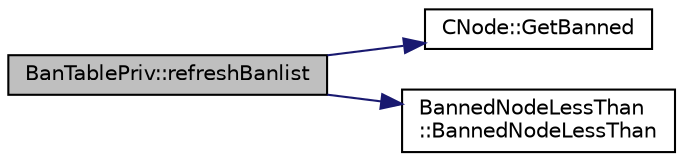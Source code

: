digraph "BanTablePriv::refreshBanlist"
{
  edge [fontname="Helvetica",fontsize="10",labelfontname="Helvetica",labelfontsize="10"];
  node [fontname="Helvetica",fontsize="10",shape=record];
  rankdir="LR";
  Node3 [label="BanTablePriv::refreshBanlist",height=0.2,width=0.4,color="black", fillcolor="grey75", style="filled", fontcolor="black"];
  Node3 -> Node4 [color="midnightblue",fontsize="10",style="solid",fontname="Helvetica"];
  Node4 [label="CNode::GetBanned",height=0.2,width=0.4,color="black", fillcolor="white", style="filled",URL="$class_c_node.html#ac7dc25e8d4c24df89befe4dcc2060372"];
  Node3 -> Node5 [color="midnightblue",fontsize="10",style="solid",fontname="Helvetica"];
  Node5 [label="BannedNodeLessThan\l::BannedNodeLessThan",height=0.2,width=0.4,color="black", fillcolor="white", style="filled",URL="$class_banned_node_less_than.html#a03f51db01c46d9b2ef56dc6b8670f3e5"];
}
